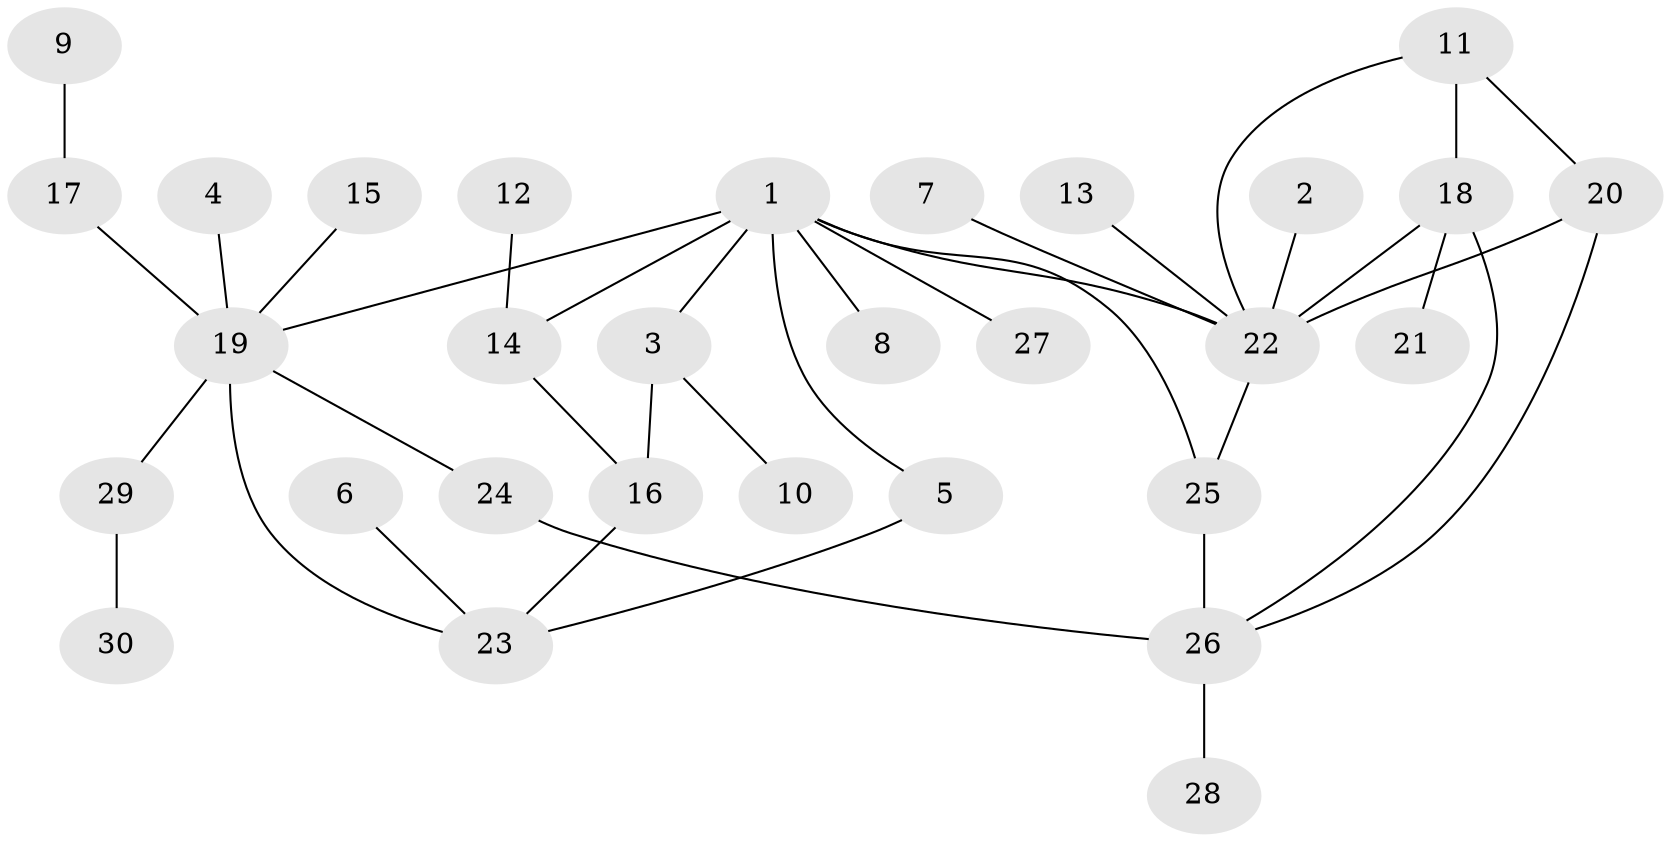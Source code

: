 // original degree distribution, {6: 0.016666666666666666, 3: 0.21666666666666667, 8: 0.016666666666666666, 2: 0.25, 5: 0.06666666666666667, 1: 0.38333333333333336, 4: 0.05}
// Generated by graph-tools (version 1.1) at 2025/25/03/09/25 03:25:35]
// undirected, 30 vertices, 38 edges
graph export_dot {
graph [start="1"]
  node [color=gray90,style=filled];
  1;
  2;
  3;
  4;
  5;
  6;
  7;
  8;
  9;
  10;
  11;
  12;
  13;
  14;
  15;
  16;
  17;
  18;
  19;
  20;
  21;
  22;
  23;
  24;
  25;
  26;
  27;
  28;
  29;
  30;
  1 -- 3 [weight=1.0];
  1 -- 5 [weight=1.0];
  1 -- 8 [weight=1.0];
  1 -- 14 [weight=1.0];
  1 -- 19 [weight=1.0];
  1 -- 22 [weight=1.0];
  1 -- 25 [weight=1.0];
  1 -- 27 [weight=1.0];
  2 -- 22 [weight=1.0];
  3 -- 10 [weight=1.0];
  3 -- 16 [weight=1.0];
  4 -- 19 [weight=1.0];
  5 -- 23 [weight=1.0];
  6 -- 23 [weight=1.0];
  7 -- 22 [weight=1.0];
  9 -- 17 [weight=1.0];
  11 -- 18 [weight=1.0];
  11 -- 20 [weight=1.0];
  11 -- 22 [weight=1.0];
  12 -- 14 [weight=1.0];
  13 -- 22 [weight=1.0];
  14 -- 16 [weight=1.0];
  15 -- 19 [weight=1.0];
  16 -- 23 [weight=1.0];
  17 -- 19 [weight=1.0];
  18 -- 21 [weight=1.0];
  18 -- 22 [weight=1.0];
  18 -- 26 [weight=1.0];
  19 -- 23 [weight=1.0];
  19 -- 24 [weight=1.0];
  19 -- 29 [weight=1.0];
  20 -- 22 [weight=1.0];
  20 -- 26 [weight=1.0];
  22 -- 25 [weight=1.0];
  24 -- 26 [weight=2.0];
  25 -- 26 [weight=1.0];
  26 -- 28 [weight=1.0];
  29 -- 30 [weight=1.0];
}

